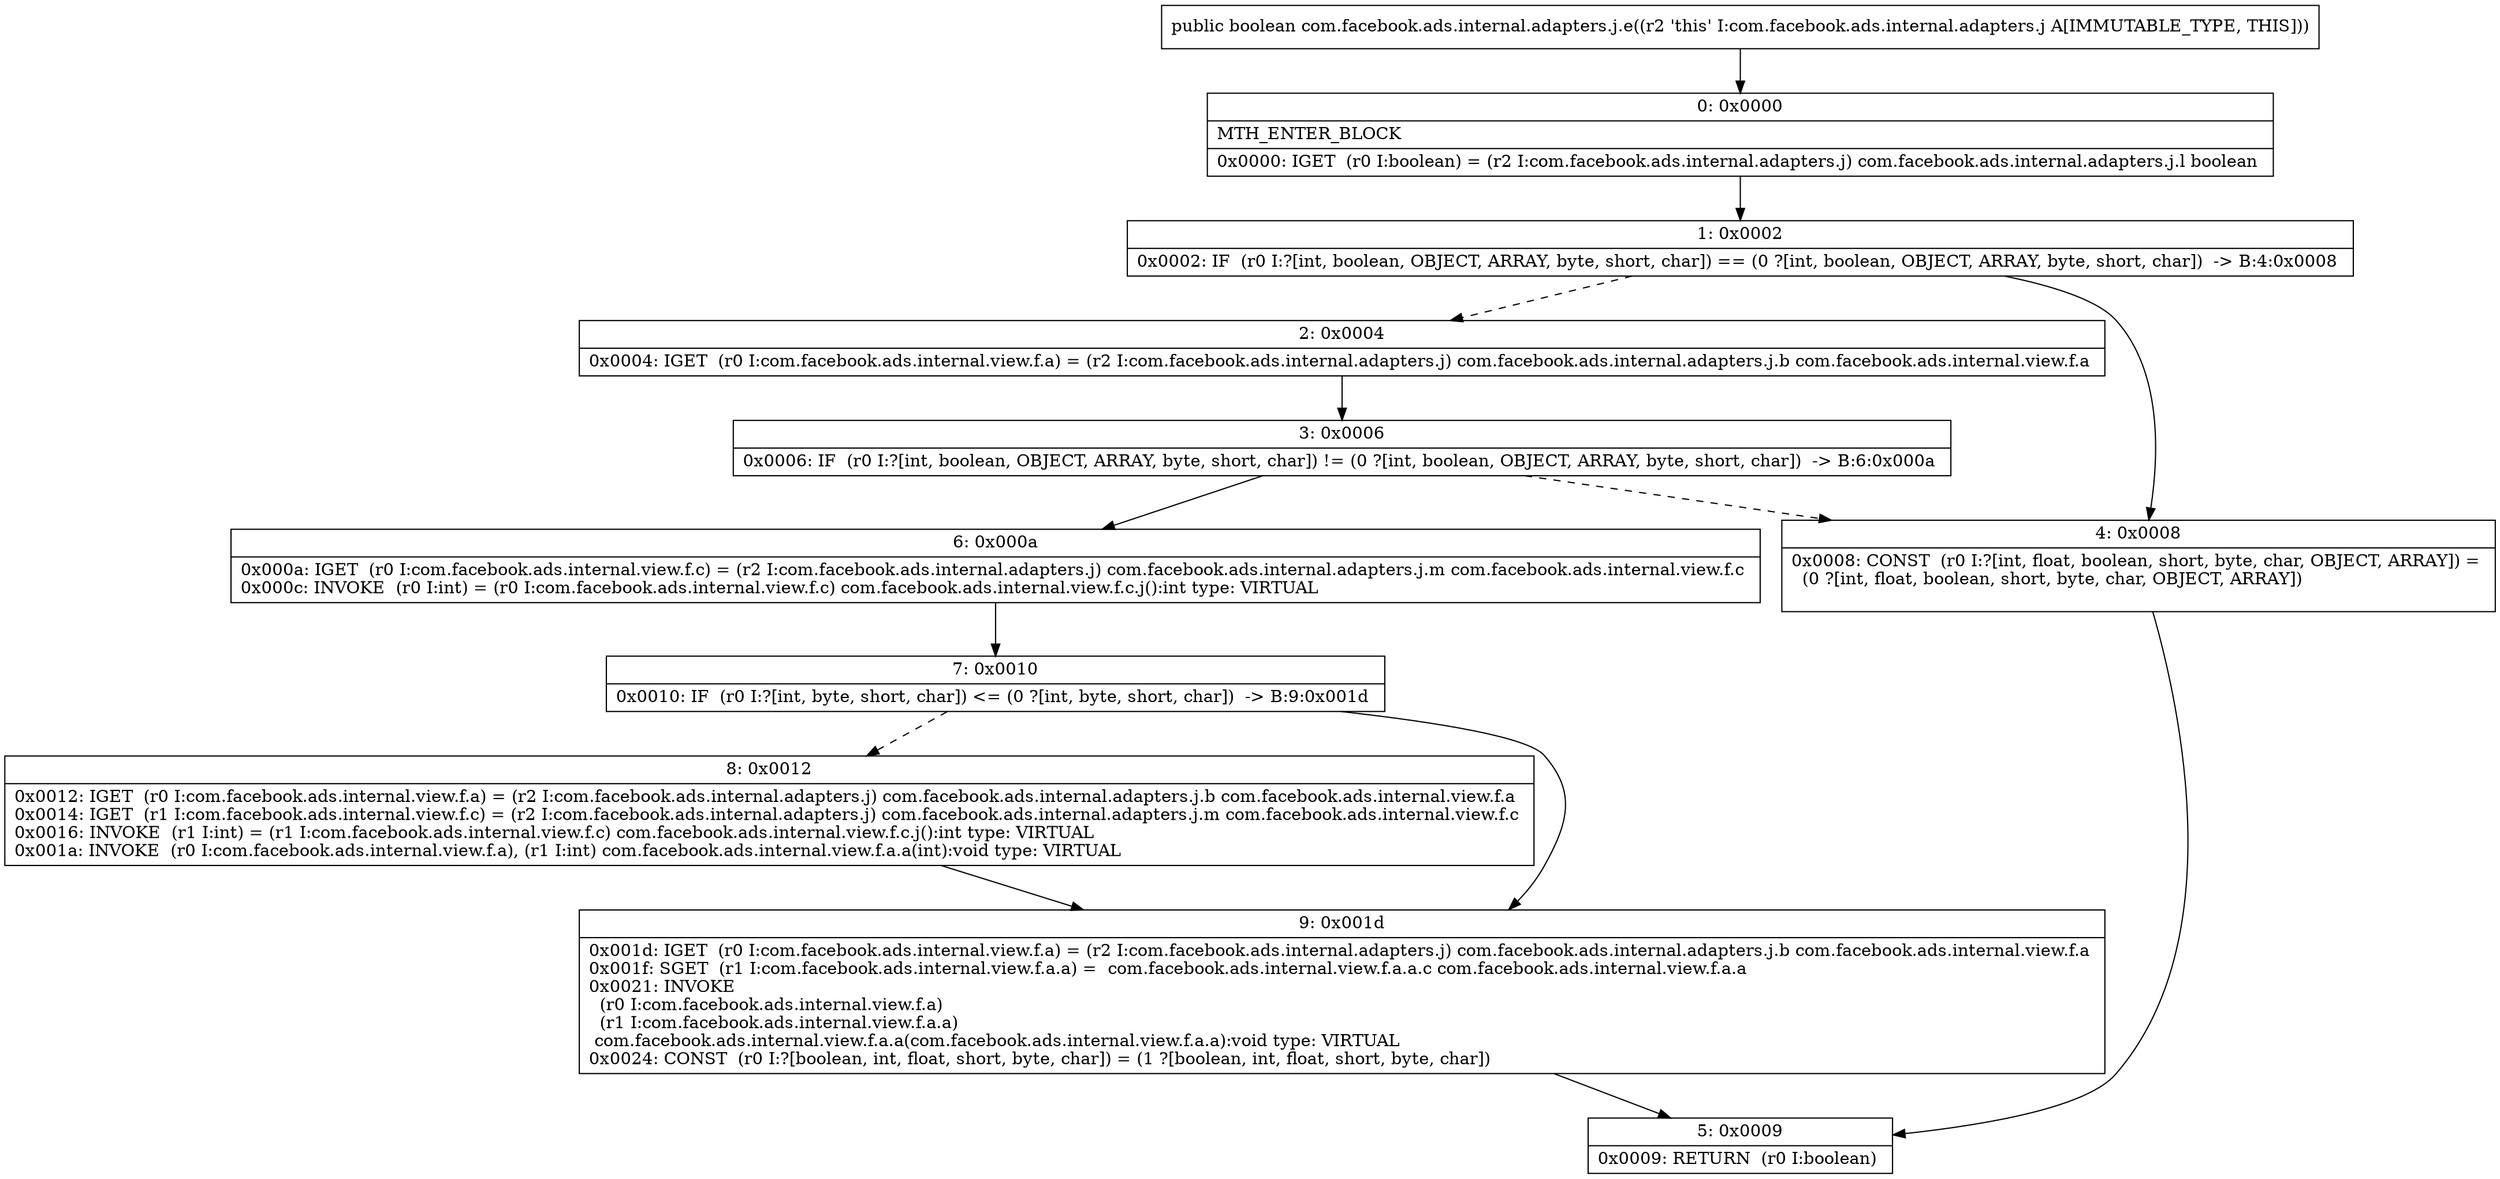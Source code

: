 digraph "CFG forcom.facebook.ads.internal.adapters.j.e()Z" {
Node_0 [shape=record,label="{0\:\ 0x0000|MTH_ENTER_BLOCK\l|0x0000: IGET  (r0 I:boolean) = (r2 I:com.facebook.ads.internal.adapters.j) com.facebook.ads.internal.adapters.j.l boolean \l}"];
Node_1 [shape=record,label="{1\:\ 0x0002|0x0002: IF  (r0 I:?[int, boolean, OBJECT, ARRAY, byte, short, char]) == (0 ?[int, boolean, OBJECT, ARRAY, byte, short, char])  \-\> B:4:0x0008 \l}"];
Node_2 [shape=record,label="{2\:\ 0x0004|0x0004: IGET  (r0 I:com.facebook.ads.internal.view.f.a) = (r2 I:com.facebook.ads.internal.adapters.j) com.facebook.ads.internal.adapters.j.b com.facebook.ads.internal.view.f.a \l}"];
Node_3 [shape=record,label="{3\:\ 0x0006|0x0006: IF  (r0 I:?[int, boolean, OBJECT, ARRAY, byte, short, char]) != (0 ?[int, boolean, OBJECT, ARRAY, byte, short, char])  \-\> B:6:0x000a \l}"];
Node_4 [shape=record,label="{4\:\ 0x0008|0x0008: CONST  (r0 I:?[int, float, boolean, short, byte, char, OBJECT, ARRAY]) = \l  (0 ?[int, float, boolean, short, byte, char, OBJECT, ARRAY])\l \l}"];
Node_5 [shape=record,label="{5\:\ 0x0009|0x0009: RETURN  (r0 I:boolean) \l}"];
Node_6 [shape=record,label="{6\:\ 0x000a|0x000a: IGET  (r0 I:com.facebook.ads.internal.view.f.c) = (r2 I:com.facebook.ads.internal.adapters.j) com.facebook.ads.internal.adapters.j.m com.facebook.ads.internal.view.f.c \l0x000c: INVOKE  (r0 I:int) = (r0 I:com.facebook.ads.internal.view.f.c) com.facebook.ads.internal.view.f.c.j():int type: VIRTUAL \l}"];
Node_7 [shape=record,label="{7\:\ 0x0010|0x0010: IF  (r0 I:?[int, byte, short, char]) \<= (0 ?[int, byte, short, char])  \-\> B:9:0x001d \l}"];
Node_8 [shape=record,label="{8\:\ 0x0012|0x0012: IGET  (r0 I:com.facebook.ads.internal.view.f.a) = (r2 I:com.facebook.ads.internal.adapters.j) com.facebook.ads.internal.adapters.j.b com.facebook.ads.internal.view.f.a \l0x0014: IGET  (r1 I:com.facebook.ads.internal.view.f.c) = (r2 I:com.facebook.ads.internal.adapters.j) com.facebook.ads.internal.adapters.j.m com.facebook.ads.internal.view.f.c \l0x0016: INVOKE  (r1 I:int) = (r1 I:com.facebook.ads.internal.view.f.c) com.facebook.ads.internal.view.f.c.j():int type: VIRTUAL \l0x001a: INVOKE  (r0 I:com.facebook.ads.internal.view.f.a), (r1 I:int) com.facebook.ads.internal.view.f.a.a(int):void type: VIRTUAL \l}"];
Node_9 [shape=record,label="{9\:\ 0x001d|0x001d: IGET  (r0 I:com.facebook.ads.internal.view.f.a) = (r2 I:com.facebook.ads.internal.adapters.j) com.facebook.ads.internal.adapters.j.b com.facebook.ads.internal.view.f.a \l0x001f: SGET  (r1 I:com.facebook.ads.internal.view.f.a.a) =  com.facebook.ads.internal.view.f.a.a.c com.facebook.ads.internal.view.f.a.a \l0x0021: INVOKE  \l  (r0 I:com.facebook.ads.internal.view.f.a)\l  (r1 I:com.facebook.ads.internal.view.f.a.a)\l com.facebook.ads.internal.view.f.a.a(com.facebook.ads.internal.view.f.a.a):void type: VIRTUAL \l0x0024: CONST  (r0 I:?[boolean, int, float, short, byte, char]) = (1 ?[boolean, int, float, short, byte, char]) \l}"];
MethodNode[shape=record,label="{public boolean com.facebook.ads.internal.adapters.j.e((r2 'this' I:com.facebook.ads.internal.adapters.j A[IMMUTABLE_TYPE, THIS])) }"];
MethodNode -> Node_0;
Node_0 -> Node_1;
Node_1 -> Node_2[style=dashed];
Node_1 -> Node_4;
Node_2 -> Node_3;
Node_3 -> Node_4[style=dashed];
Node_3 -> Node_6;
Node_4 -> Node_5;
Node_6 -> Node_7;
Node_7 -> Node_8[style=dashed];
Node_7 -> Node_9;
Node_8 -> Node_9;
Node_9 -> Node_5;
}

